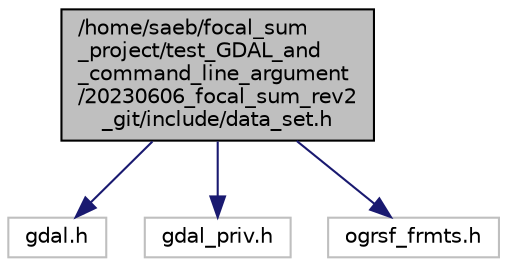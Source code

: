 digraph "/home/saeb/focal_sum_project/test_GDAL_and_command_line_argument/20230606_focal_sum_rev2_git/include/data_set.h"
{
 // LATEX_PDF_SIZE
  edge [fontname="Helvetica",fontsize="10",labelfontname="Helvetica",labelfontsize="10"];
  node [fontname="Helvetica",fontsize="10",shape=record];
  Node1 [label="/home/saeb/focal_sum\l_project/test_GDAL_and\l_command_line_argument\l/20230606_focal_sum_rev2\l_git/include/data_set.h",height=0.2,width=0.4,color="black", fillcolor="grey75", style="filled", fontcolor="black",tooltip=" "];
  Node1 -> Node2 [color="midnightblue",fontsize="10",style="solid",fontname="Helvetica"];
  Node2 [label="gdal.h",height=0.2,width=0.4,color="grey75", fillcolor="white", style="filled",tooltip=" "];
  Node1 -> Node3 [color="midnightblue",fontsize="10",style="solid",fontname="Helvetica"];
  Node3 [label="gdal_priv.h",height=0.2,width=0.4,color="grey75", fillcolor="white", style="filled",tooltip=" "];
  Node1 -> Node4 [color="midnightblue",fontsize="10",style="solid",fontname="Helvetica"];
  Node4 [label="ogrsf_frmts.h",height=0.2,width=0.4,color="grey75", fillcolor="white", style="filled",tooltip=" "];
}
